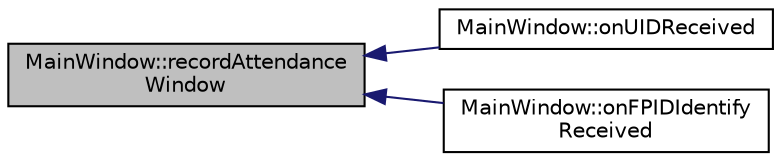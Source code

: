digraph "MainWindow::recordAttendanceWindow"
{
  edge [fontname="Helvetica",fontsize="10",labelfontname="Helvetica",labelfontsize="10"];
  node [fontname="Helvetica",fontsize="10",shape=record];
  rankdir="LR";
  Node1 [label="MainWindow::recordAttendance\lWindow",height=0.2,width=0.4,color="black", fillcolor="grey75", style="filled", fontcolor="black"];
  Node1 -> Node2 [dir="back",color="midnightblue",fontsize="10",style="solid",fontname="Helvetica"];
  Node2 [label="MainWindow::onUIDReceived",height=0.2,width=0.4,color="black", fillcolor="white", style="filled",URL="$class_main_window.html#ac8e92844161faf8c2dd4a11e69a57b11",tooltip="Triggered whe Student card detected, update attendance list updated and send attendance record email..."];
  Node1 -> Node3 [dir="back",color="midnightblue",fontsize="10",style="solid",fontname="Helvetica"];
  Node3 [label="MainWindow::onFPIDIdentify\lReceived",height=0.2,width=0.4,color="black", fillcolor="white", style="filled",URL="$class_main_window.html#a12c1711cb7ef466a1ccb9d31fc6e2657",tooltip="Triggered whe Student card detected, update attendance list updated and send attendance record email..."];
}
